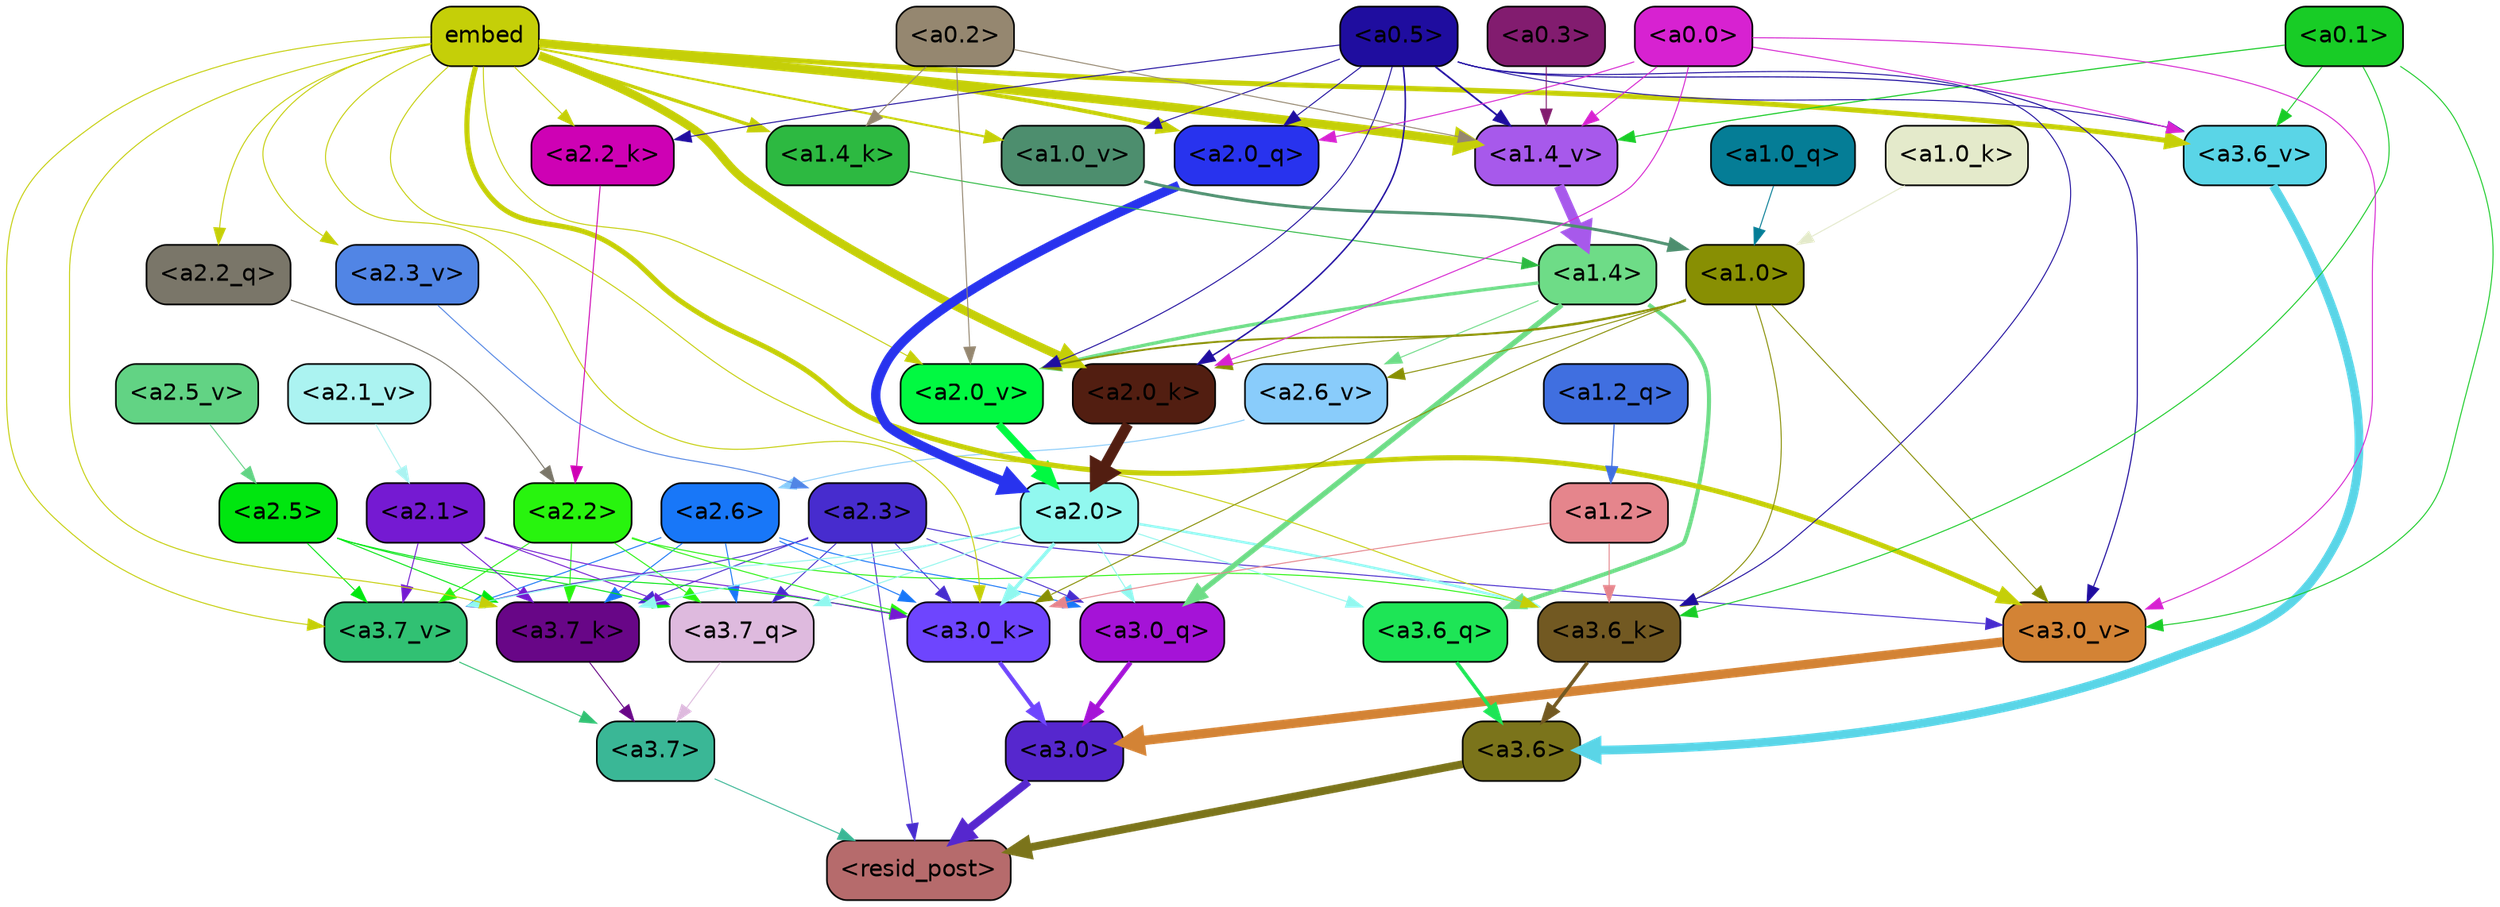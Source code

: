 strict digraph "" {
	graph [bgcolor=transparent,
		layout=dot,
		overlap=false,
		splines=true
	];
	"<a3.7>"	[color=black,
		fillcolor="#3ab796",
		fontname=Helvetica,
		shape=box,
		style="filled, rounded"];
	"<resid_post>"	[color=black,
		fillcolor="#b66b6c",
		fontname=Helvetica,
		shape=box,
		style="filled, rounded"];
	"<a3.7>" -> "<resid_post>"	[color="#3ab796",
		penwidth=0.6];
	"<a3.6>"	[color=black,
		fillcolor="#7b741b",
		fontname=Helvetica,
		shape=box,
		style="filled, rounded"];
	"<a3.6>" -> "<resid_post>"	[color="#7b741b",
		penwidth=4.7534414529800415];
	"<a3.0>"	[color=black,
		fillcolor="#5627ce",
		fontname=Helvetica,
		shape=box,
		style="filled, rounded"];
	"<a3.0>" -> "<resid_post>"	[color="#5627ce",
		penwidth=4.898576855659485];
	"<a2.3>"	[color=black,
		fillcolor="#472cce",
		fontname=Helvetica,
		shape=box,
		style="filled, rounded"];
	"<a2.3>" -> "<resid_post>"	[color="#472cce",
		penwidth=0.6];
	"<a3.7_q>"	[color=black,
		fillcolor="#debade",
		fontname=Helvetica,
		shape=box,
		style="filled, rounded"];
	"<a2.3>" -> "<a3.7_q>"	[color="#472cce",
		penwidth=0.6];
	"<a3.0_q>"	[color=black,
		fillcolor="#a513d7",
		fontname=Helvetica,
		shape=box,
		style="filled, rounded"];
	"<a2.3>" -> "<a3.0_q>"	[color="#472cce",
		penwidth=0.6];
	"<a3.7_k>"	[color=black,
		fillcolor="#680687",
		fontname=Helvetica,
		shape=box,
		style="filled, rounded"];
	"<a2.3>" -> "<a3.7_k>"	[color="#472cce",
		penwidth=0.6];
	"<a3.0_k>"	[color=black,
		fillcolor="#6e45fe",
		fontname=Helvetica,
		shape=box,
		style="filled, rounded"];
	"<a2.3>" -> "<a3.0_k>"	[color="#472cce",
		penwidth=0.6];
	"<a3.7_v>"	[color=black,
		fillcolor="#31c173",
		fontname=Helvetica,
		shape=box,
		style="filled, rounded"];
	"<a2.3>" -> "<a3.7_v>"	[color="#472cce",
		penwidth=0.6];
	"<a3.0_v>"	[color=black,
		fillcolor="#d38335",
		fontname=Helvetica,
		shape=box,
		style="filled, rounded"];
	"<a2.3>" -> "<a3.0_v>"	[color="#472cce",
		penwidth=0.6];
	"<a3.7_q>" -> "<a3.7>"	[color="#debade",
		penwidth=0.6];
	"<a3.6_q>"	[color=black,
		fillcolor="#1ee556",
		fontname=Helvetica,
		shape=box,
		style="filled, rounded"];
	"<a3.6_q>" -> "<a3.6>"	[color="#1ee556",
		penwidth=2.160832464694977];
	"<a3.0_q>" -> "<a3.0>"	[color="#a513d7",
		penwidth=2.870753765106201];
	"<a3.7_k>" -> "<a3.7>"	[color="#680687",
		penwidth=0.6];
	"<a3.6_k>"	[color=black,
		fillcolor="#725922",
		fontname=Helvetica,
		shape=box,
		style="filled, rounded"];
	"<a3.6_k>" -> "<a3.6>"	[color="#725922",
		penwidth=2.13908451795578];
	"<a3.0_k>" -> "<a3.0>"	[color="#6e45fe",
		penwidth=2.520303964614868];
	"<a3.7_v>" -> "<a3.7>"	[color="#31c173",
		penwidth=0.6];
	"<a3.6_v>"	[color=black,
		fillcolor="#5ad5e7",
		fontname=Helvetica,
		shape=box,
		style="filled, rounded"];
	"<a3.6_v>" -> "<a3.6>"	[color="#5ad5e7",
		penwidth=5.297133803367615];
	"<a3.0_v>" -> "<a3.0>"	[color="#d38335",
		penwidth=5.680712580680847];
	"<a2.6>"	[color=black,
		fillcolor="#1877f8",
		fontname=Helvetica,
		shape=box,
		style="filled, rounded"];
	"<a2.6>" -> "<a3.7_q>"	[color="#1877f8",
		penwidth=0.6];
	"<a2.6>" -> "<a3.0_q>"	[color="#1877f8",
		penwidth=0.6];
	"<a2.6>" -> "<a3.7_k>"	[color="#1877f8",
		penwidth=0.6];
	"<a2.6>" -> "<a3.0_k>"	[color="#1877f8",
		penwidth=0.6];
	"<a2.6>" -> "<a3.7_v>"	[color="#1877f8",
		penwidth=0.6];
	"<a2.5>"	[color=black,
		fillcolor="#00e60f",
		fontname=Helvetica,
		shape=box,
		style="filled, rounded"];
	"<a2.5>" -> "<a3.7_q>"	[color="#00e60f",
		penwidth=0.6];
	"<a2.5>" -> "<a3.7_k>"	[color="#00e60f",
		penwidth=0.6];
	"<a2.5>" -> "<a3.0_k>"	[color="#00e60f",
		penwidth=0.6];
	"<a2.5>" -> "<a3.7_v>"	[color="#00e60f",
		penwidth=0.6];
	"<a2.2>"	[color=black,
		fillcolor="#28f40e",
		fontname=Helvetica,
		shape=box,
		style="filled, rounded"];
	"<a2.2>" -> "<a3.7_q>"	[color="#28f40e",
		penwidth=0.6];
	"<a2.2>" -> "<a3.7_k>"	[color="#28f40e",
		penwidth=0.6];
	"<a2.2>" -> "<a3.6_k>"	[color="#28f40e",
		penwidth=0.6];
	"<a2.2>" -> "<a3.0_k>"	[color="#28f40e",
		penwidth=0.6];
	"<a2.2>" -> "<a3.7_v>"	[color="#28f40e",
		penwidth=0.6];
	"<a2.1>"	[color=black,
		fillcolor="#751ad2",
		fontname=Helvetica,
		shape=box,
		style="filled, rounded"];
	"<a2.1>" -> "<a3.7_q>"	[color="#751ad2",
		penwidth=0.6];
	"<a2.1>" -> "<a3.7_k>"	[color="#751ad2",
		penwidth=0.6];
	"<a2.1>" -> "<a3.0_k>"	[color="#751ad2",
		penwidth=0.6];
	"<a2.1>" -> "<a3.7_v>"	[color="#751ad2",
		penwidth=0.6];
	"<a2.0>"	[color=black,
		fillcolor="#91f8ef",
		fontname=Helvetica,
		shape=box,
		style="filled, rounded"];
	"<a2.0>" -> "<a3.7_q>"	[color="#91f8ef",
		penwidth=0.6];
	"<a2.0>" -> "<a3.6_q>"	[color="#91f8ef",
		penwidth=0.6];
	"<a2.0>" -> "<a3.0_q>"	[color="#91f8ef",
		penwidth=0.6];
	"<a2.0>" -> "<a3.7_k>"	[color="#91f8ef",
		penwidth=0.6];
	"<a2.0>" -> "<a3.6_k>"	[color="#91f8ef",
		penwidth=1.4855384826660156];
	"<a2.0>" -> "<a3.0_k>"	[color="#91f8ef",
		penwidth=2.142689883708954];
	"<a2.0>" -> "<a3.7_v>"	[color="#91f8ef",
		penwidth=0.6];
	"<a1.4>"	[color=black,
		fillcolor="#6edc87",
		fontname=Helvetica,
		shape=box,
		style="filled, rounded"];
	"<a1.4>" -> "<a3.6_q>"	[color="#6edc87",
		penwidth=2.4767253398895264];
	"<a1.4>" -> "<a3.0_q>"	[color="#6edc87",
		penwidth=3.192750334739685];
	"<a2.6_v>"	[color=black,
		fillcolor="#89ccfb",
		fontname=Helvetica,
		shape=box,
		style="filled, rounded"];
	"<a1.4>" -> "<a2.6_v>"	[color="#6edc87",
		penwidth=0.6];
	"<a2.0_v>"	[color=black,
		fillcolor="#01f941",
		fontname=Helvetica,
		shape=box,
		style="filled, rounded"];
	"<a1.4>" -> "<a2.0_v>"	[color="#6edc87",
		penwidth=2.0349366441369057];
	embed	[color=black,
		fillcolor="#c5cf08",
		fontname=Helvetica,
		shape=box,
		style="filled, rounded"];
	embed -> "<a3.7_k>"	[color="#c5cf08",
		penwidth=0.6];
	embed -> "<a3.6_k>"	[color="#c5cf08",
		penwidth=0.6];
	embed -> "<a3.0_k>"	[color="#c5cf08",
		penwidth=0.6015868484973907];
	embed -> "<a3.7_v>"	[color="#c5cf08",
		penwidth=0.6];
	embed -> "<a3.6_v>"	[color="#c5cf08",
		penwidth=3.067279100418091];
	embed -> "<a3.0_v>"	[color="#c5cf08",
		penwidth=3.0891895294189453];
	"<a2.2_q>"	[color=black,
		fillcolor="#7a7669",
		fontname=Helvetica,
		shape=box,
		style="filled, rounded"];
	embed -> "<a2.2_q>"	[color="#c5cf08",
		penwidth=0.6];
	"<a2.0_q>"	[color=black,
		fillcolor="#2833ee",
		fontname=Helvetica,
		shape=box,
		style="filled, rounded"];
	embed -> "<a2.0_q>"	[color="#c5cf08",
		penwidth=2.482962191104889];
	"<a2.2_k>"	[color=black,
		fillcolor="#ce01b4",
		fontname=Helvetica,
		shape=box,
		style="filled, rounded"];
	embed -> "<a2.2_k>"	[color="#c5cf08",
		penwidth=0.6];
	"<a2.0_k>"	[color=black,
		fillcolor="#521e11",
		fontname=Helvetica,
		shape=box,
		style="filled, rounded"];
	embed -> "<a2.0_k>"	[color="#c5cf08",
		penwidth=5.09069561958313];
	"<a2.3_v>"	[color=black,
		fillcolor="#5185e5",
		fontname=Helvetica,
		shape=box,
		style="filled, rounded"];
	embed -> "<a2.3_v>"	[color="#c5cf08",
		penwidth=0.6];
	embed -> "<a2.0_v>"	[color="#c5cf08",
		penwidth=0.6];
	"<a1.4_k>"	[color=black,
		fillcolor="#2db941",
		fontname=Helvetica,
		shape=box,
		style="filled, rounded"];
	embed -> "<a1.4_k>"	[color="#c5cf08",
		penwidth=2.0865602493286133];
	"<a1.4_v>"	[color=black,
		fillcolor="#a759eb",
		fontname=Helvetica,
		shape=box,
		style="filled, rounded"];
	embed -> "<a1.4_v>"	[color="#c5cf08",
		penwidth=5.391523122787476];
	"<a1.0_v>"	[color=black,
		fillcolor="#4d8e6e",
		fontname=Helvetica,
		shape=box,
		style="filled, rounded"];
	embed -> "<a1.0_v>"	[color="#c5cf08",
		penwidth=1.2820317149162292];
	"<a1.2>"	[color=black,
		fillcolor="#e5858c",
		fontname=Helvetica,
		shape=box,
		style="filled, rounded"];
	"<a1.2>" -> "<a3.6_k>"	[color="#e5858c",
		penwidth=0.6];
	"<a1.2>" -> "<a3.0_k>"	[color="#e5858c",
		penwidth=0.6];
	"<a1.0>"	[color=black,
		fillcolor="#888f03",
		fontname=Helvetica,
		shape=box,
		style="filled, rounded"];
	"<a1.0>" -> "<a3.6_k>"	[color="#888f03",
		penwidth=0.6];
	"<a1.0>" -> "<a3.0_k>"	[color="#888f03",
		penwidth=0.6];
	"<a1.0>" -> "<a3.0_v>"	[color="#888f03",
		penwidth=0.6];
	"<a1.0>" -> "<a2.0_k>"	[color="#888f03",
		penwidth=0.6];
	"<a1.0>" -> "<a2.6_v>"	[color="#888f03",
		penwidth=0.6];
	"<a1.0>" -> "<a2.0_v>"	[color="#888f03",
		penwidth=1.1342760920524597];
	"<a0.5>"	[color=black,
		fillcolor="#1f0d9f",
		fontname=Helvetica,
		shape=box,
		style="filled, rounded"];
	"<a0.5>" -> "<a3.6_k>"	[color="#1f0d9f",
		penwidth=0.6];
	"<a0.5>" -> "<a3.6_v>"	[color="#1f0d9f",
		penwidth=0.6];
	"<a0.5>" -> "<a3.0_v>"	[color="#1f0d9f",
		penwidth=0.6549575447570533];
	"<a0.5>" -> "<a2.0_q>"	[color="#1f0d9f",
		penwidth=0.6];
	"<a0.5>" -> "<a2.2_k>"	[color="#1f0d9f",
		penwidth=0.6];
	"<a0.5>" -> "<a2.0_k>"	[color="#1f0d9f",
		penwidth=0.8980485796928406];
	"<a0.5>" -> "<a2.0_v>"	[color="#1f0d9f",
		penwidth=0.6];
	"<a0.5>" -> "<a1.4_v>"	[color="#1f0d9f",
		penwidth=1.060444712638855];
	"<a0.5>" -> "<a1.0_v>"	[color="#1f0d9f",
		penwidth=0.6];
	"<a0.1>"	[color=black,
		fillcolor="#18cc26",
		fontname=Helvetica,
		shape=box,
		style="filled, rounded"];
	"<a0.1>" -> "<a3.6_k>"	[color="#18cc26",
		penwidth=0.6];
	"<a0.1>" -> "<a3.6_v>"	[color="#18cc26",
		penwidth=0.6];
	"<a0.1>" -> "<a3.0_v>"	[color="#18cc26",
		penwidth=0.6];
	"<a0.1>" -> "<a1.4_v>"	[color="#18cc26",
		penwidth=0.6688870191574097];
	"<a0.0>"	[color=black,
		fillcolor="#d722d1",
		fontname=Helvetica,
		shape=box,
		style="filled, rounded"];
	"<a0.0>" -> "<a3.6_v>"	[color="#d722d1",
		penwidth=0.6];
	"<a0.0>" -> "<a3.0_v>"	[color="#d722d1",
		penwidth=0.6];
	"<a0.0>" -> "<a2.0_q>"	[color="#d722d1",
		penwidth=0.6];
	"<a0.0>" -> "<a2.0_k>"	[color="#d722d1",
		penwidth=0.6];
	"<a0.0>" -> "<a1.4_v>"	[color="#d722d1",
		penwidth=0.6];
	"<a2.2_q>" -> "<a2.2>"	[color="#7a7669",
		penwidth=0.6];
	"<a2.0_q>" -> "<a2.0>"	[color="#2833ee",
		penwidth=5.653985500335693];
	"<a2.2_k>" -> "<a2.2>"	[color="#ce01b4",
		penwidth=0.6];
	"<a2.0_k>" -> "<a2.0>"	[color="#521e11",
		penwidth=6.397904872894287];
	"<a2.6_v>" -> "<a2.6>"	[color="#89ccfb",
		penwidth=0.6];
	"<a2.5_v>"	[color=black,
		fillcolor="#62d384",
		fontname=Helvetica,
		shape=box,
		style="filled, rounded"];
	"<a2.5_v>" -> "<a2.5>"	[color="#62d384",
		penwidth=0.6];
	"<a2.3_v>" -> "<a2.3>"	[color="#5185e5",
		penwidth=0.6];
	"<a2.1_v>"	[color=black,
		fillcolor="#abf3f1",
		fontname=Helvetica,
		shape=box,
		style="filled, rounded"];
	"<a2.1_v>" -> "<a2.1>"	[color="#abf3f1",
		penwidth=0.6];
	"<a2.0_v>" -> "<a2.0>"	[color="#01f941",
		penwidth=4.48047137260437];
	"<a0.2>"	[color=black,
		fillcolor="#958770",
		fontname=Helvetica,
		shape=box,
		style="filled, rounded"];
	"<a0.2>" -> "<a2.0_v>"	[color="#958770",
		penwidth=0.6];
	"<a0.2>" -> "<a1.4_k>"	[color="#958770",
		penwidth=0.6];
	"<a0.2>" -> "<a1.4_v>"	[color="#958770",
		penwidth=0.6];
	"<a1.2_q>"	[color=black,
		fillcolor="#406fe0",
		fontname=Helvetica,
		shape=box,
		style="filled, rounded"];
	"<a1.2_q>" -> "<a1.2>"	[color="#406fe0",
		penwidth=0.702675461769104];
	"<a1.0_q>"	[color=black,
		fillcolor="#057d96",
		fontname=Helvetica,
		shape=box,
		style="filled, rounded"];
	"<a1.0_q>" -> "<a1.0>"	[color="#057d96",
		penwidth=0.6];
	"<a1.4_k>" -> "<a1.4>"	[color="#2db941",
		penwidth=0.6];
	"<a1.0_k>"	[color=black,
		fillcolor="#e4eacb",
		fontname=Helvetica,
		shape=box,
		style="filled, rounded"];
	"<a1.0_k>" -> "<a1.0>"	[color="#e4eacb",
		penwidth=0.6];
	"<a1.4_v>" -> "<a1.4>"	[color="#a759eb",
		penwidth=6.273579955101013];
	"<a1.0_v>" -> "<a1.0>"	[color="#4d8e6e",
		penwidth=1.7821020036935806];
	"<a0.3>"	[color=black,
		fillcolor="#821c6f",
		fontname=Helvetica,
		shape=box,
		style="filled, rounded"];
	"<a0.3>" -> "<a1.4_v>"	[color="#821c6f",
		penwidth=0.6];
}
